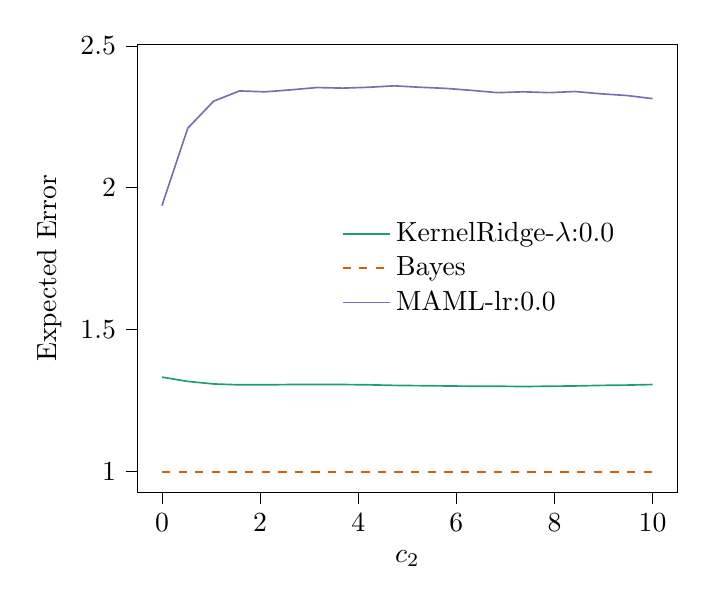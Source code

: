 % This file was created with tikzplotlib v0.10.1.
\begin{tikzpicture}

\definecolor{chocolate217952}{RGB}{217,95,2}
\definecolor{darkcyan27158119}{RGB}{27,158,119}
\definecolor{darkgray176}{RGB}{176,176,176}
\definecolor{deeppink23141138}{RGB}{231,41,138}
\definecolor{lightslategray117112179}{RGB}{117,112,179}

\begin{axis}[
legend cell align={left},
legend style={fill opacity=0.8, draw opacity=1, text opacity=1, at={(0.91,0.5)}, anchor=east, draw=none},
tick align=outside,
tick pos=left,
x grid style={darkgray176},
xlabel={\(\displaystyle c_{2}\)},
xmin=-0.499, xmax=10.5,
xtick style={color=black},
y grid style={darkgray176},
ylabel={Expected Error},
ymin=0.927, ymax=2.506,
ytick style={color=black}
]
\addplot [semithick, darkcyan27158119]
table {%
0.001 1.333
0.527 1.318
1.054 1.309
1.58 1.306
2.106 1.306
2.632 1.307
3.159 1.307
3.685 1.307
4.211 1.306
4.737 1.304
5.264 1.303
5.79 1.302
6.316 1.301
6.842 1.301
7.369 1.3
7.895 1.301
8.421 1.302
8.947 1.304
9.474 1.305
10 1.307
};
\addlegendentry{KernelRidge-$\lambda$:0.0}
\addplot [semithick, chocolate217952, dashed]
table {%
0.001 0.999
0.527 0.999
1.054 0.999
1.58 0.999
2.106 0.999
2.632 0.999
3.159 0.999
3.685 0.999
4.211 0.999
4.737 0.999
5.264 0.999
5.79 0.999
6.316 0.999
6.842 0.999
7.369 0.999
7.895 0.999
8.421 0.999
8.947 0.999
9.474 0.999
10 0.999
};
\addlegendentry{Bayes}
\addplot [semithick, lightslategray117112179]
table {%
0.001 1.937
0.527 2.21
1.054 2.305
1.58 2.341
2.106 2.338
2.632 2.345
3.159 2.353
3.685 2.351
4.211 2.354
4.737 2.359
5.264 2.354
5.79 2.35
6.316 2.343
6.842 2.335
7.369 2.338
7.895 2.335
8.421 2.339
8.947 2.331
9.474 2.325
10 2.314
};
\addlegendentry{MAML-lr:0.0}

\end{axis}

\end{tikzpicture}
